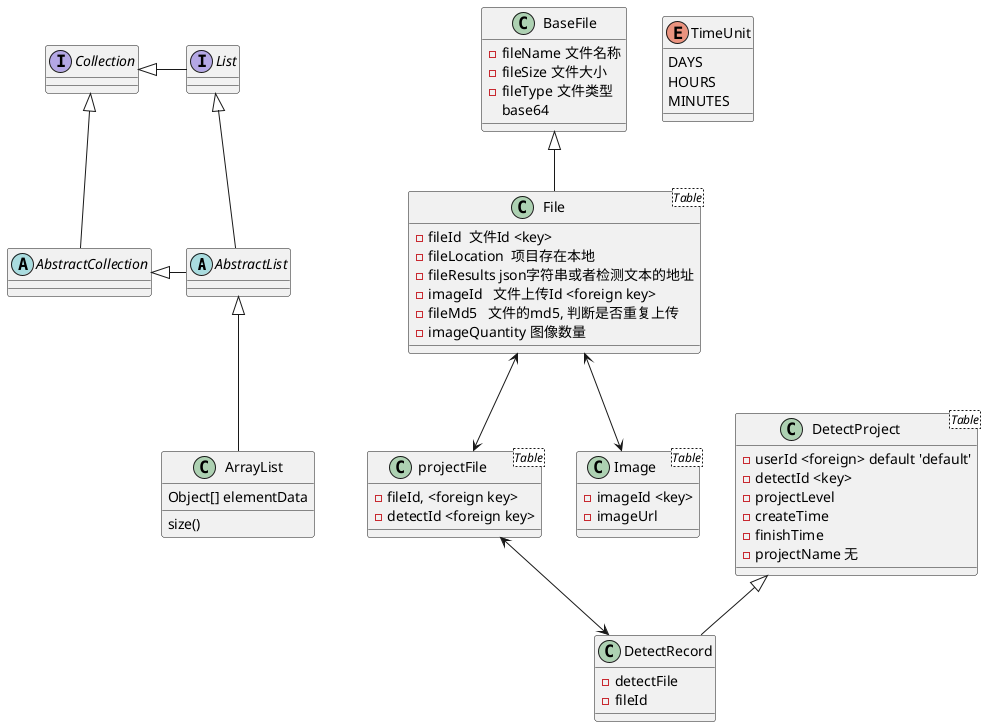 @startuml
'https://plantuml.com/class-diagram

abstract class AbstractList
abstract AbstractCollection
interface List
interface Collection

List <|-- AbstractList
Collection <|-- AbstractCollection

Collection <|- List
AbstractCollection <|- AbstractList
AbstractList <|-- ArrayList

BaseFile <|-- File
DetectProject <|-- DetectRecord
projectFile <--> DetectRecord
File <--> projectFile
File <--> Image
class ArrayList {
Object[] elementData
size()
}

enum TimeUnit {
DAYS
HOURS
MINUTES
}
class DetectProject<Table> {
-userId <foreign> default 'default'
-detectId <key>
-projectLevel
-createTime
-finishTime
-projectName 无
}
class DetectRecord{
-detectFile
-fileId
}
class BaseFile{
-fileName 文件名称
-fileSize 文件大小
-fileType 文件类型
base64
}
class File<Table>{
-fileId  文件Id <key>
-fileLocation  项目存在本地
-fileResults json字符串或者检测文本的地址
-imageId   文件上传Id <foreign key>
-fileMd5   文件的md5, 判断是否重复上传
-imageQuantity 图像数量
}
class projectFile<Table>{
-fileId, <foreign key>
-detectId <foreign key>
}
class Image<Table> {
-imageId <key>
-imageUrl
}
@enduml